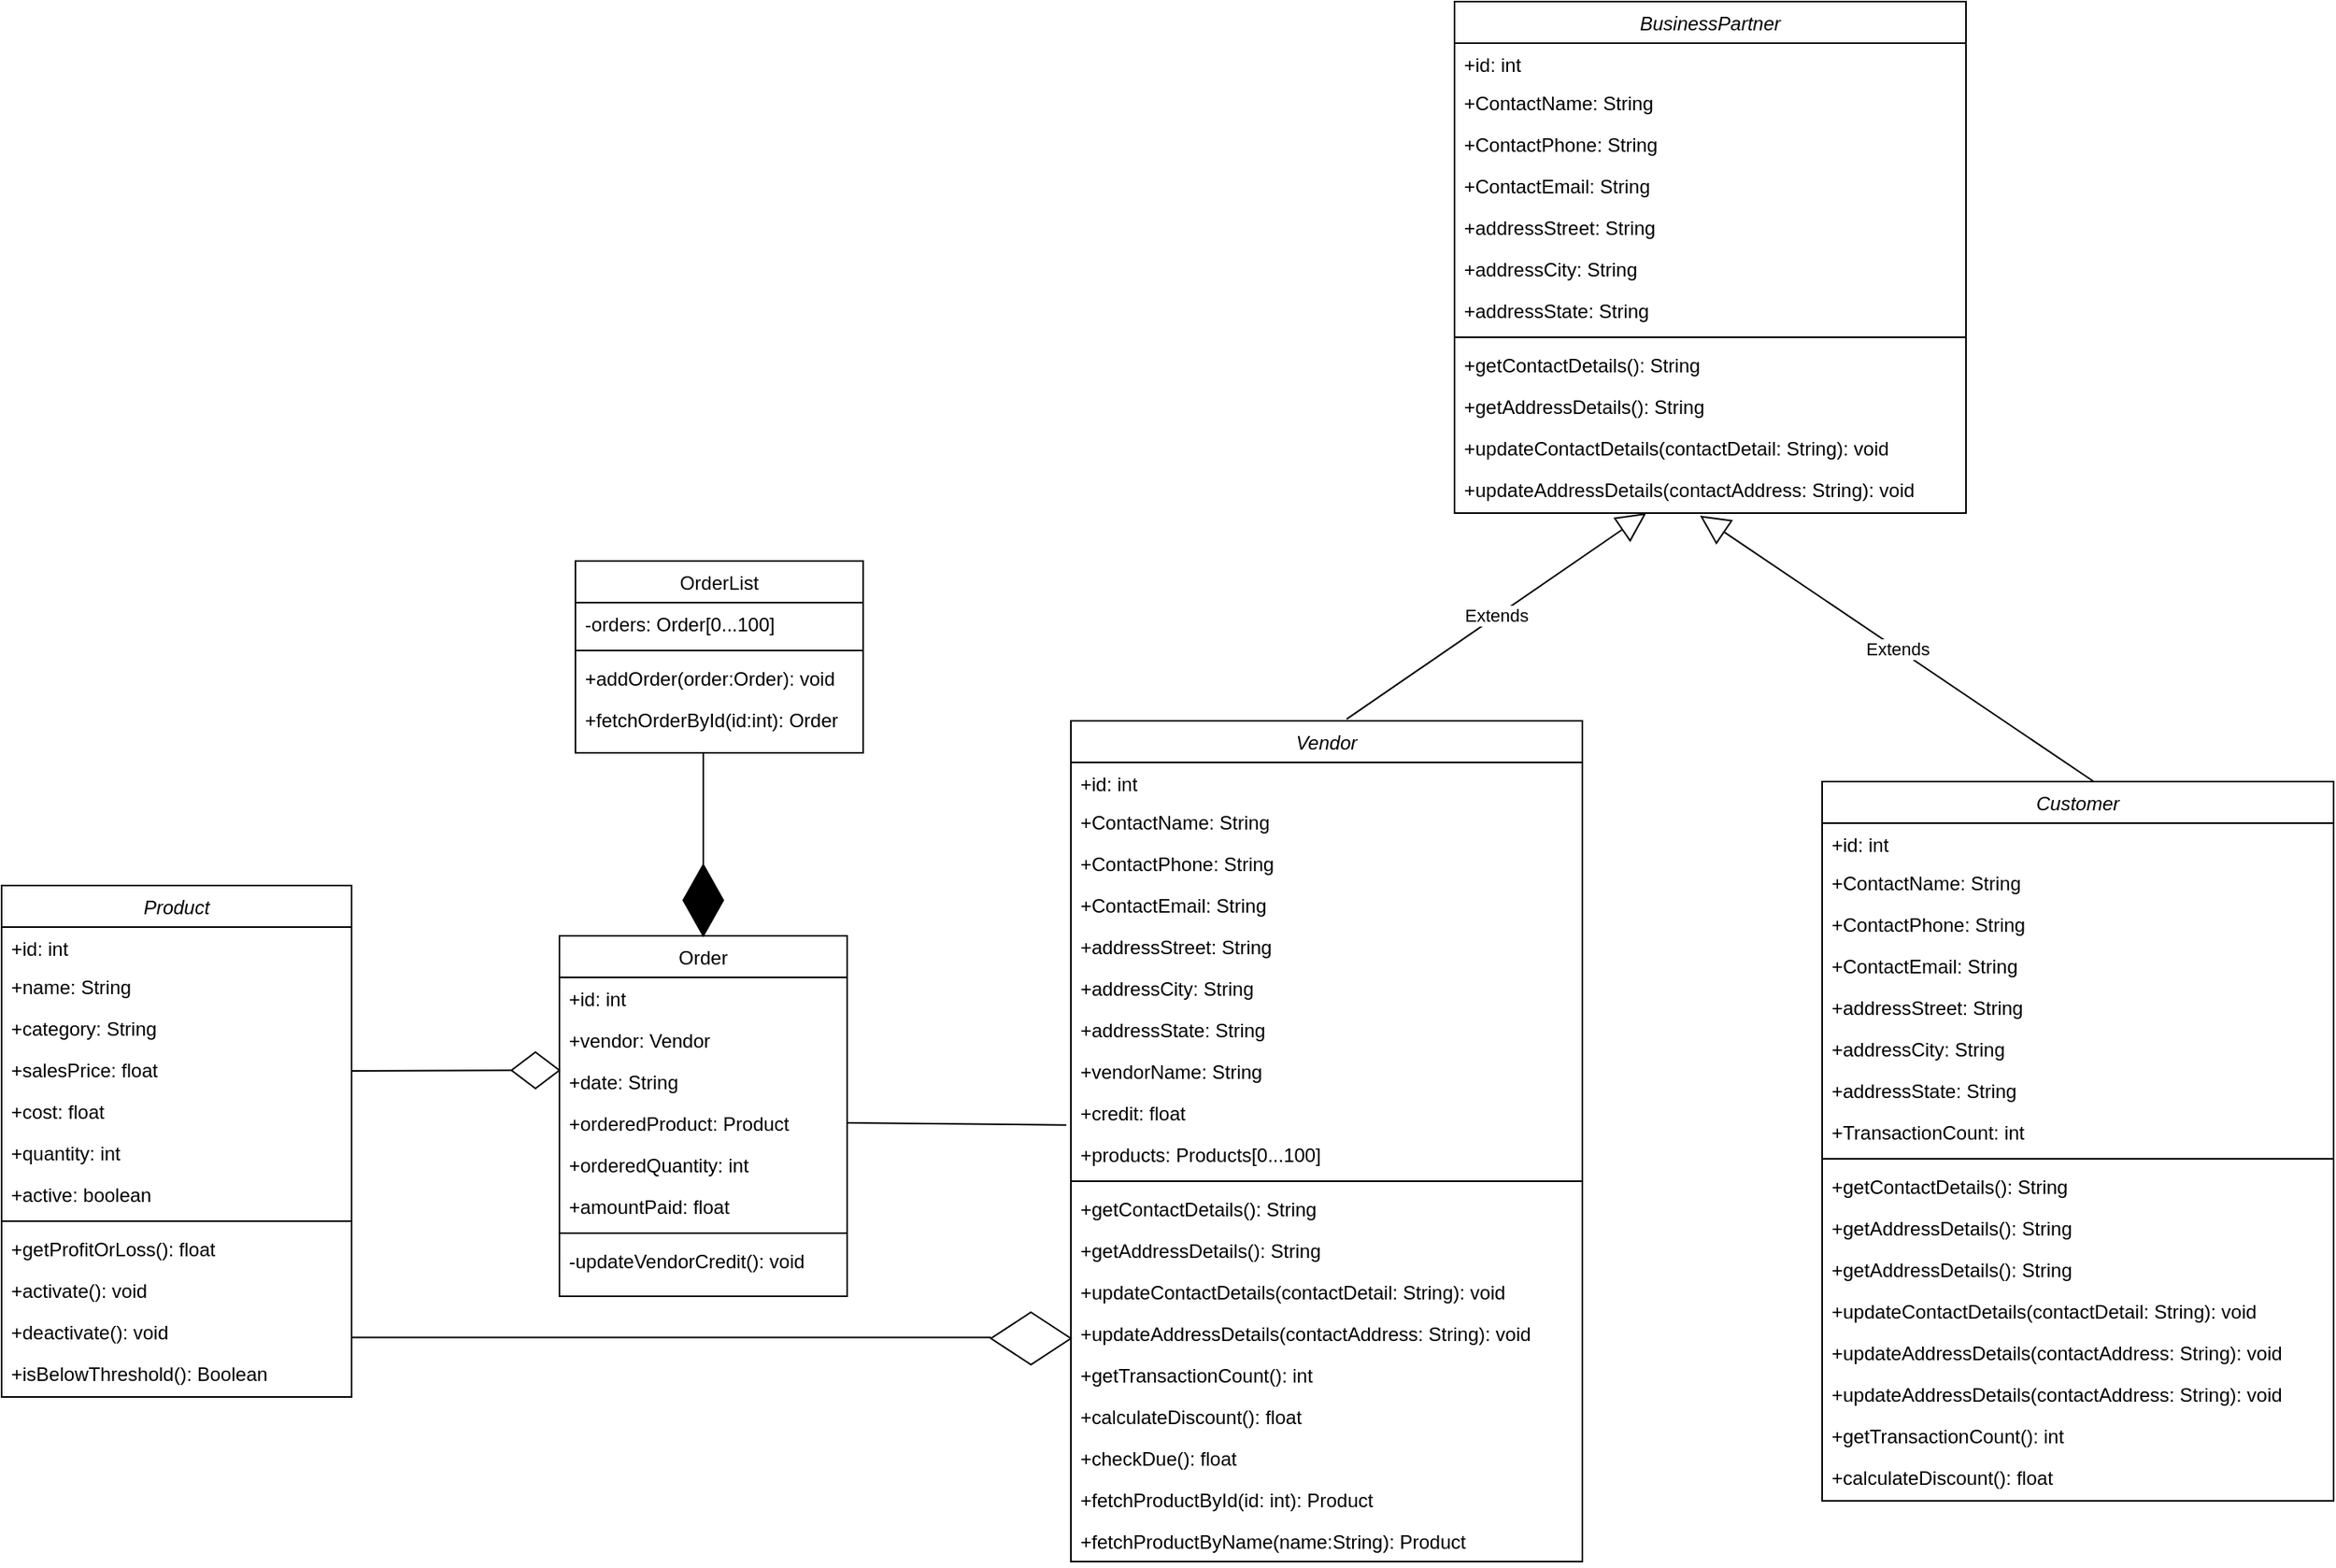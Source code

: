 <mxfile version="14.9.2" type="github">
  <diagram id="C5RBs43oDa-KdzZeNtuy" name="Page-1">
    <mxGraphModel dx="3597" dy="2374" grid="1" gridSize="10" guides="1" tooltips="1" connect="1" arrows="1" fold="1" page="1" pageScale="1" pageWidth="827" pageHeight="1169" math="0" shadow="0">
      <root>
        <mxCell id="WIyWlLk6GJQsqaUBKTNV-0" />
        <mxCell id="WIyWlLk6GJQsqaUBKTNV-1" parent="WIyWlLk6GJQsqaUBKTNV-0" />
        <mxCell id="zkfFHV4jXpPFQw0GAbJ--0" value="Customer" style="swimlane;fontStyle=2;align=center;verticalAlign=top;childLayout=stackLayout;horizontal=1;startSize=26;horizontalStack=0;resizeParent=1;resizeLast=0;collapsible=1;marginBottom=0;rounded=0;shadow=0;strokeWidth=1;" parent="WIyWlLk6GJQsqaUBKTNV-1" vertex="1">
          <mxGeometry x="630" y="348" width="320" height="450" as="geometry">
            <mxRectangle x="220" y="120" width="160" height="26" as="alternateBounds" />
          </mxGeometry>
        </mxCell>
        <mxCell id="zkfFHV4jXpPFQw0GAbJ--1" value="+id: int" style="text;align=left;verticalAlign=top;spacingLeft=4;spacingRight=4;overflow=hidden;rotatable=0;points=[[0,0.5],[1,0.5]];portConstraint=eastwest;" parent="zkfFHV4jXpPFQw0GAbJ--0" vertex="1">
          <mxGeometry y="26" width="320" height="24" as="geometry" />
        </mxCell>
        <mxCell id="zkfFHV4jXpPFQw0GAbJ--2" value="+ContactName: String" style="text;align=left;verticalAlign=top;spacingLeft=4;spacingRight=4;overflow=hidden;rotatable=0;points=[[0,0.5],[1,0.5]];portConstraint=eastwest;rounded=0;shadow=0;html=0;" parent="zkfFHV4jXpPFQw0GAbJ--0" vertex="1">
          <mxGeometry y="50" width="320" height="26" as="geometry" />
        </mxCell>
        <mxCell id="zkfFHV4jXpPFQw0GAbJ--3" value="+ContactPhone: String" style="text;align=left;verticalAlign=top;spacingLeft=4;spacingRight=4;overflow=hidden;rotatable=0;points=[[0,0.5],[1,0.5]];portConstraint=eastwest;rounded=0;shadow=0;html=0;" parent="zkfFHV4jXpPFQw0GAbJ--0" vertex="1">
          <mxGeometry y="76" width="320" height="26" as="geometry" />
        </mxCell>
        <mxCell id="1jLTOd4MKccKcx19Hee_-68" value="+ContactEmail: String" style="text;align=left;verticalAlign=top;spacingLeft=4;spacingRight=4;overflow=hidden;rotatable=0;points=[[0,0.5],[1,0.5]];portConstraint=eastwest;" parent="zkfFHV4jXpPFQw0GAbJ--0" vertex="1">
          <mxGeometry y="102" width="320" height="26" as="geometry" />
        </mxCell>
        <mxCell id="1jLTOd4MKccKcx19Hee_-69" value="+addressStreet: String" style="text;align=left;verticalAlign=top;spacingLeft=4;spacingRight=4;overflow=hidden;rotatable=0;points=[[0,0.5],[1,0.5]];portConstraint=eastwest;" parent="zkfFHV4jXpPFQw0GAbJ--0" vertex="1">
          <mxGeometry y="128" width="320" height="26" as="geometry" />
        </mxCell>
        <mxCell id="1jLTOd4MKccKcx19Hee_-70" value="+addressCity: String" style="text;align=left;verticalAlign=top;spacingLeft=4;spacingRight=4;overflow=hidden;rotatable=0;points=[[0,0.5],[1,0.5]];portConstraint=eastwest;" parent="zkfFHV4jXpPFQw0GAbJ--0" vertex="1">
          <mxGeometry y="154" width="320" height="26" as="geometry" />
        </mxCell>
        <mxCell id="1jLTOd4MKccKcx19Hee_-71" value="+addressState: String" style="text;align=left;verticalAlign=top;spacingLeft=4;spacingRight=4;overflow=hidden;rotatable=0;points=[[0,0.5],[1,0.5]];portConstraint=eastwest;" parent="zkfFHV4jXpPFQw0GAbJ--0" vertex="1">
          <mxGeometry y="180" width="320" height="26" as="geometry" />
        </mxCell>
        <mxCell id="1jLTOd4MKccKcx19Hee_-72" value="+TransactionCount: int" style="text;align=left;verticalAlign=top;spacingLeft=4;spacingRight=4;overflow=hidden;rotatable=0;points=[[0,0.5],[1,0.5]];portConstraint=eastwest;" parent="zkfFHV4jXpPFQw0GAbJ--0" vertex="1">
          <mxGeometry y="206" width="320" height="26" as="geometry" />
        </mxCell>
        <mxCell id="zkfFHV4jXpPFQw0GAbJ--4" value="" style="line;html=1;strokeWidth=1;align=left;verticalAlign=middle;spacingTop=-1;spacingLeft=3;spacingRight=3;rotatable=0;labelPosition=right;points=[];portConstraint=eastwest;" parent="zkfFHV4jXpPFQw0GAbJ--0" vertex="1">
          <mxGeometry y="232" width="320" height="8" as="geometry" />
        </mxCell>
        <mxCell id="zkfFHV4jXpPFQw0GAbJ--5" value="+getContactDetails(): String" style="text;align=left;verticalAlign=top;spacingLeft=4;spacingRight=4;overflow=hidden;rotatable=0;points=[[0,0.5],[1,0.5]];portConstraint=eastwest;" parent="zkfFHV4jXpPFQw0GAbJ--0" vertex="1">
          <mxGeometry y="240" width="320" height="26" as="geometry" />
        </mxCell>
        <mxCell id="1jLTOd4MKccKcx19Hee_-73" value="+getAddressDetails(): String" style="text;align=left;verticalAlign=top;spacingLeft=4;spacingRight=4;overflow=hidden;rotatable=0;points=[[0,0.5],[1,0.5]];portConstraint=eastwest;" parent="zkfFHV4jXpPFQw0GAbJ--0" vertex="1">
          <mxGeometry y="266" width="320" height="26" as="geometry" />
        </mxCell>
        <mxCell id="1jLTOd4MKccKcx19Hee_-74" value="+getAddressDetails(): String" style="text;align=left;verticalAlign=top;spacingLeft=4;spacingRight=4;overflow=hidden;rotatable=0;points=[[0,0.5],[1,0.5]];portConstraint=eastwest;" parent="zkfFHV4jXpPFQw0GAbJ--0" vertex="1">
          <mxGeometry y="292" width="320" height="26" as="geometry" />
        </mxCell>
        <mxCell id="1jLTOd4MKccKcx19Hee_-75" value="+updateContactDetails(contactDetail: String): void" style="text;align=left;verticalAlign=top;spacingLeft=4;spacingRight=4;overflow=hidden;rotatable=0;points=[[0,0.5],[1,0.5]];portConstraint=eastwest;" parent="zkfFHV4jXpPFQw0GAbJ--0" vertex="1">
          <mxGeometry y="318" width="320" height="26" as="geometry" />
        </mxCell>
        <mxCell id="1jLTOd4MKccKcx19Hee_-76" value="+updateAddressDetails(contactAddress: String): void" style="text;align=left;verticalAlign=top;spacingLeft=4;spacingRight=4;overflow=hidden;rotatable=0;points=[[0,0.5],[1,0.5]];portConstraint=eastwest;" parent="zkfFHV4jXpPFQw0GAbJ--0" vertex="1">
          <mxGeometry y="344" width="320" height="26" as="geometry" />
        </mxCell>
        <mxCell id="1jLTOd4MKccKcx19Hee_-77" value="+updateAddressDetails(contactAddress: String): void" style="text;align=left;verticalAlign=top;spacingLeft=4;spacingRight=4;overflow=hidden;rotatable=0;points=[[0,0.5],[1,0.5]];portConstraint=eastwest;" parent="zkfFHV4jXpPFQw0GAbJ--0" vertex="1">
          <mxGeometry y="370" width="320" height="26" as="geometry" />
        </mxCell>
        <mxCell id="1jLTOd4MKccKcx19Hee_-79" value="+getTransactionCount(): int" style="text;align=left;verticalAlign=top;spacingLeft=4;spacingRight=4;overflow=hidden;rotatable=0;points=[[0,0.5],[1,0.5]];portConstraint=eastwest;" parent="zkfFHV4jXpPFQw0GAbJ--0" vertex="1">
          <mxGeometry y="396" width="320" height="26" as="geometry" />
        </mxCell>
        <mxCell id="1jLTOd4MKccKcx19Hee_-80" value="+calculateDiscount(): float" style="text;align=left;verticalAlign=top;spacingLeft=4;spacingRight=4;overflow=hidden;rotatable=0;points=[[0,0.5],[1,0.5]];portConstraint=eastwest;" parent="zkfFHV4jXpPFQw0GAbJ--0" vertex="1">
          <mxGeometry y="422" width="320" height="26" as="geometry" />
        </mxCell>
        <mxCell id="zkfFHV4jXpPFQw0GAbJ--17" value="Order" style="swimlane;fontStyle=0;align=center;verticalAlign=top;childLayout=stackLayout;horizontal=1;startSize=26;horizontalStack=0;resizeParent=1;resizeLast=0;collapsible=1;marginBottom=0;rounded=0;shadow=0;strokeWidth=1;" parent="WIyWlLk6GJQsqaUBKTNV-1" vertex="1">
          <mxGeometry x="-160" y="444.5" width="180" height="225.5" as="geometry">
            <mxRectangle x="550" y="140" width="160" height="26" as="alternateBounds" />
          </mxGeometry>
        </mxCell>
        <mxCell id="zkfFHV4jXpPFQw0GAbJ--18" value="+id: int" style="text;align=left;verticalAlign=top;spacingLeft=4;spacingRight=4;overflow=hidden;rotatable=0;points=[[0,0.5],[1,0.5]];portConstraint=eastwest;" parent="zkfFHV4jXpPFQw0GAbJ--17" vertex="1">
          <mxGeometry y="26" width="180" height="26" as="geometry" />
        </mxCell>
        <mxCell id="zkfFHV4jXpPFQw0GAbJ--19" value="+vendor: Vendor" style="text;align=left;verticalAlign=top;spacingLeft=4;spacingRight=4;overflow=hidden;rotatable=0;points=[[0,0.5],[1,0.5]];portConstraint=eastwest;rounded=0;shadow=0;html=0;" parent="zkfFHV4jXpPFQw0GAbJ--17" vertex="1">
          <mxGeometry y="52" width="180" height="26" as="geometry" />
        </mxCell>
        <mxCell id="zkfFHV4jXpPFQw0GAbJ--20" value="+date: String" style="text;align=left;verticalAlign=top;spacingLeft=4;spacingRight=4;overflow=hidden;rotatable=0;points=[[0,0.5],[1,0.5]];portConstraint=eastwest;rounded=0;shadow=0;html=0;" parent="zkfFHV4jXpPFQw0GAbJ--17" vertex="1">
          <mxGeometry y="78" width="180" height="26" as="geometry" />
        </mxCell>
        <mxCell id="zkfFHV4jXpPFQw0GAbJ--21" value="+orderedProduct: Product" style="text;align=left;verticalAlign=top;spacingLeft=4;spacingRight=4;overflow=hidden;rotatable=0;points=[[0,0.5],[1,0.5]];portConstraint=eastwest;rounded=0;shadow=0;html=0;" parent="zkfFHV4jXpPFQw0GAbJ--17" vertex="1">
          <mxGeometry y="104" width="180" height="26" as="geometry" />
        </mxCell>
        <mxCell id="zkfFHV4jXpPFQw0GAbJ--22" value="+orderedQuantity: int" style="text;align=left;verticalAlign=top;spacingLeft=4;spacingRight=4;overflow=hidden;rotatable=0;points=[[0,0.5],[1,0.5]];portConstraint=eastwest;rounded=0;shadow=0;html=0;" parent="zkfFHV4jXpPFQw0GAbJ--17" vertex="1">
          <mxGeometry y="130" width="180" height="26" as="geometry" />
        </mxCell>
        <mxCell id="1jLTOd4MKccKcx19Hee_-81" value="+amountPaid: float" style="text;align=left;verticalAlign=top;spacingLeft=4;spacingRight=4;overflow=hidden;rotatable=0;points=[[0,0.5],[1,0.5]];portConstraint=eastwest;rounded=0;shadow=0;html=0;" parent="zkfFHV4jXpPFQw0GAbJ--17" vertex="1">
          <mxGeometry y="156" width="180" height="26" as="geometry" />
        </mxCell>
        <mxCell id="zkfFHV4jXpPFQw0GAbJ--23" value="" style="line;html=1;strokeWidth=1;align=left;verticalAlign=middle;spacingTop=-1;spacingLeft=3;spacingRight=3;rotatable=0;labelPosition=right;points=[];portConstraint=eastwest;" parent="zkfFHV4jXpPFQw0GAbJ--17" vertex="1">
          <mxGeometry y="182" width="180" height="8" as="geometry" />
        </mxCell>
        <mxCell id="zkfFHV4jXpPFQw0GAbJ--24" value="-updateVendorCredit(): void" style="text;align=left;verticalAlign=top;spacingLeft=4;spacingRight=4;overflow=hidden;rotatable=0;points=[[0,0.5],[1,0.5]];portConstraint=eastwest;" parent="zkfFHV4jXpPFQw0GAbJ--17" vertex="1">
          <mxGeometry y="190" width="180" height="26" as="geometry" />
        </mxCell>
        <mxCell id="1jLTOd4MKccKcx19Hee_-101" value="Vendor" style="swimlane;fontStyle=2;align=center;verticalAlign=top;childLayout=stackLayout;horizontal=1;startSize=26;horizontalStack=0;resizeParent=1;resizeLast=0;collapsible=1;marginBottom=0;rounded=0;shadow=0;strokeWidth=1;" parent="WIyWlLk6GJQsqaUBKTNV-1" vertex="1">
          <mxGeometry x="160" y="310" width="320" height="526" as="geometry">
            <mxRectangle x="220" y="120" width="160" height="26" as="alternateBounds" />
          </mxGeometry>
        </mxCell>
        <mxCell id="1jLTOd4MKccKcx19Hee_-102" value="+id: int" style="text;align=left;verticalAlign=top;spacingLeft=4;spacingRight=4;overflow=hidden;rotatable=0;points=[[0,0.5],[1,0.5]];portConstraint=eastwest;" parent="1jLTOd4MKccKcx19Hee_-101" vertex="1">
          <mxGeometry y="26" width="320" height="24" as="geometry" />
        </mxCell>
        <mxCell id="1jLTOd4MKccKcx19Hee_-103" value="+ContactName: String" style="text;align=left;verticalAlign=top;spacingLeft=4;spacingRight=4;overflow=hidden;rotatable=0;points=[[0,0.5],[1,0.5]];portConstraint=eastwest;rounded=0;shadow=0;html=0;" parent="1jLTOd4MKccKcx19Hee_-101" vertex="1">
          <mxGeometry y="50" width="320" height="26" as="geometry" />
        </mxCell>
        <mxCell id="1jLTOd4MKccKcx19Hee_-104" value="+ContactPhone: String" style="text;align=left;verticalAlign=top;spacingLeft=4;spacingRight=4;overflow=hidden;rotatable=0;points=[[0,0.5],[1,0.5]];portConstraint=eastwest;rounded=0;shadow=0;html=0;" parent="1jLTOd4MKccKcx19Hee_-101" vertex="1">
          <mxGeometry y="76" width="320" height="26" as="geometry" />
        </mxCell>
        <mxCell id="1jLTOd4MKccKcx19Hee_-105" value="+ContactEmail: String" style="text;align=left;verticalAlign=top;spacingLeft=4;spacingRight=4;overflow=hidden;rotatable=0;points=[[0,0.5],[1,0.5]];portConstraint=eastwest;" parent="1jLTOd4MKccKcx19Hee_-101" vertex="1">
          <mxGeometry y="102" width="320" height="26" as="geometry" />
        </mxCell>
        <mxCell id="1jLTOd4MKccKcx19Hee_-106" value="+addressStreet: String" style="text;align=left;verticalAlign=top;spacingLeft=4;spacingRight=4;overflow=hidden;rotatable=0;points=[[0,0.5],[1,0.5]];portConstraint=eastwest;" parent="1jLTOd4MKccKcx19Hee_-101" vertex="1">
          <mxGeometry y="128" width="320" height="26" as="geometry" />
        </mxCell>
        <mxCell id="1jLTOd4MKccKcx19Hee_-107" value="+addressCity: String" style="text;align=left;verticalAlign=top;spacingLeft=4;spacingRight=4;overflow=hidden;rotatable=0;points=[[0,0.5],[1,0.5]];portConstraint=eastwest;" parent="1jLTOd4MKccKcx19Hee_-101" vertex="1">
          <mxGeometry y="154" width="320" height="26" as="geometry" />
        </mxCell>
        <mxCell id="1jLTOd4MKccKcx19Hee_-108" value="+addressState: String" style="text;align=left;verticalAlign=top;spacingLeft=4;spacingRight=4;overflow=hidden;rotatable=0;points=[[0,0.5],[1,0.5]];portConstraint=eastwest;" parent="1jLTOd4MKccKcx19Hee_-101" vertex="1">
          <mxGeometry y="180" width="320" height="26" as="geometry" />
        </mxCell>
        <mxCell id="1jLTOd4MKccKcx19Hee_-119" value="+vendorName: String" style="text;align=left;verticalAlign=top;spacingLeft=4;spacingRight=4;overflow=hidden;rotatable=0;points=[[0,0.5],[1,0.5]];portConstraint=eastwest;" parent="1jLTOd4MKccKcx19Hee_-101" vertex="1">
          <mxGeometry y="206" width="320" height="26" as="geometry" />
        </mxCell>
        <mxCell id="1jLTOd4MKccKcx19Hee_-121" value="+credit: float" style="text;align=left;verticalAlign=top;spacingLeft=4;spacingRight=4;overflow=hidden;rotatable=0;points=[[0,0.5],[1,0.5]];portConstraint=eastwest;" parent="1jLTOd4MKccKcx19Hee_-101" vertex="1">
          <mxGeometry y="232" width="320" height="26" as="geometry" />
        </mxCell>
        <mxCell id="1jLTOd4MKccKcx19Hee_-120" value="+products: Products[0...100]" style="text;align=left;verticalAlign=top;spacingLeft=4;spacingRight=4;overflow=hidden;rotatable=0;points=[[0,0.5],[1,0.5]];portConstraint=eastwest;" parent="1jLTOd4MKccKcx19Hee_-101" vertex="1">
          <mxGeometry y="258" width="320" height="26" as="geometry" />
        </mxCell>
        <mxCell id="1jLTOd4MKccKcx19Hee_-110" value="" style="line;html=1;strokeWidth=1;align=left;verticalAlign=middle;spacingTop=-1;spacingLeft=3;spacingRight=3;rotatable=0;labelPosition=right;points=[];portConstraint=eastwest;" parent="1jLTOd4MKccKcx19Hee_-101" vertex="1">
          <mxGeometry y="284" width="320" height="8" as="geometry" />
        </mxCell>
        <mxCell id="1jLTOd4MKccKcx19Hee_-111" value="+getContactDetails(): String" style="text;align=left;verticalAlign=top;spacingLeft=4;spacingRight=4;overflow=hidden;rotatable=0;points=[[0,0.5],[1,0.5]];portConstraint=eastwest;" parent="1jLTOd4MKccKcx19Hee_-101" vertex="1">
          <mxGeometry y="292" width="320" height="26" as="geometry" />
        </mxCell>
        <mxCell id="1jLTOd4MKccKcx19Hee_-112" value="+getAddressDetails(): String" style="text;align=left;verticalAlign=top;spacingLeft=4;spacingRight=4;overflow=hidden;rotatable=0;points=[[0,0.5],[1,0.5]];portConstraint=eastwest;" parent="1jLTOd4MKccKcx19Hee_-101" vertex="1">
          <mxGeometry y="318" width="320" height="26" as="geometry" />
        </mxCell>
        <mxCell id="1jLTOd4MKccKcx19Hee_-114" value="+updateContactDetails(contactDetail: String): void" style="text;align=left;verticalAlign=top;spacingLeft=4;spacingRight=4;overflow=hidden;rotatable=0;points=[[0,0.5],[1,0.5]];portConstraint=eastwest;" parent="1jLTOd4MKccKcx19Hee_-101" vertex="1">
          <mxGeometry y="344" width="320" height="26" as="geometry" />
        </mxCell>
        <mxCell id="1jLTOd4MKccKcx19Hee_-115" value="+updateAddressDetails(contactAddress: String): void" style="text;align=left;verticalAlign=top;spacingLeft=4;spacingRight=4;overflow=hidden;rotatable=0;points=[[0,0.5],[1,0.5]];portConstraint=eastwest;" parent="1jLTOd4MKccKcx19Hee_-101" vertex="1">
          <mxGeometry y="370" width="320" height="26" as="geometry" />
        </mxCell>
        <mxCell id="1jLTOd4MKccKcx19Hee_-117" value="+getTransactionCount(): int" style="text;align=left;verticalAlign=top;spacingLeft=4;spacingRight=4;overflow=hidden;rotatable=0;points=[[0,0.5],[1,0.5]];portConstraint=eastwest;" parent="1jLTOd4MKccKcx19Hee_-101" vertex="1">
          <mxGeometry y="396" width="320" height="26" as="geometry" />
        </mxCell>
        <mxCell id="1jLTOd4MKccKcx19Hee_-118" value="+calculateDiscount(): float" style="text;align=left;verticalAlign=top;spacingLeft=4;spacingRight=4;overflow=hidden;rotatable=0;points=[[0,0.5],[1,0.5]];portConstraint=eastwest;" parent="1jLTOd4MKccKcx19Hee_-101" vertex="1">
          <mxGeometry y="422" width="320" height="26" as="geometry" />
        </mxCell>
        <mxCell id="1jLTOd4MKccKcx19Hee_-122" value="+checkDue(): float" style="text;align=left;verticalAlign=top;spacingLeft=4;spacingRight=4;overflow=hidden;rotatable=0;points=[[0,0.5],[1,0.5]];portConstraint=eastwest;" parent="1jLTOd4MKccKcx19Hee_-101" vertex="1">
          <mxGeometry y="448" width="320" height="26" as="geometry" />
        </mxCell>
        <mxCell id="1jLTOd4MKccKcx19Hee_-123" value="+fetchProductById(id: int): Product" style="text;align=left;verticalAlign=top;spacingLeft=4;spacingRight=4;overflow=hidden;rotatable=0;points=[[0,0.5],[1,0.5]];portConstraint=eastwest;" parent="1jLTOd4MKccKcx19Hee_-101" vertex="1">
          <mxGeometry y="474" width="320" height="26" as="geometry" />
        </mxCell>
        <mxCell id="1jLTOd4MKccKcx19Hee_-124" value="+fetchProductByName(name:String): Product" style="text;align=left;verticalAlign=top;spacingLeft=4;spacingRight=4;overflow=hidden;rotatable=0;points=[[0,0.5],[1,0.5]];portConstraint=eastwest;" parent="1jLTOd4MKccKcx19Hee_-101" vertex="1">
          <mxGeometry y="500" width="320" height="26" as="geometry" />
        </mxCell>
        <mxCell id="1jLTOd4MKccKcx19Hee_-125" value="OrderList" style="swimlane;fontStyle=0;align=center;verticalAlign=top;childLayout=stackLayout;horizontal=1;startSize=26;horizontalStack=0;resizeParent=1;resizeLast=0;collapsible=1;marginBottom=0;rounded=0;shadow=0;strokeWidth=1;" parent="WIyWlLk6GJQsqaUBKTNV-1" vertex="1">
          <mxGeometry x="-150" y="210" width="180" height="120" as="geometry">
            <mxRectangle x="550" y="140" width="160" height="26" as="alternateBounds" />
          </mxGeometry>
        </mxCell>
        <mxCell id="1jLTOd4MKccKcx19Hee_-126" value="-orders: Order[0...100]" style="text;align=left;verticalAlign=top;spacingLeft=4;spacingRight=4;overflow=hidden;rotatable=0;points=[[0,0.5],[1,0.5]];portConstraint=eastwest;" parent="1jLTOd4MKccKcx19Hee_-125" vertex="1">
          <mxGeometry y="26" width="180" height="26" as="geometry" />
        </mxCell>
        <mxCell id="1jLTOd4MKccKcx19Hee_-132" value="" style="line;html=1;strokeWidth=1;align=left;verticalAlign=middle;spacingTop=-1;spacingLeft=3;spacingRight=3;rotatable=0;labelPosition=right;points=[];portConstraint=eastwest;" parent="1jLTOd4MKccKcx19Hee_-125" vertex="1">
          <mxGeometry y="52" width="180" height="8" as="geometry" />
        </mxCell>
        <mxCell id="1jLTOd4MKccKcx19Hee_-133" value="+addOrder(order:Order): void" style="text;align=left;verticalAlign=top;spacingLeft=4;spacingRight=4;overflow=hidden;rotatable=0;points=[[0,0.5],[1,0.5]];portConstraint=eastwest;" parent="1jLTOd4MKccKcx19Hee_-125" vertex="1">
          <mxGeometry y="60" width="180" height="26" as="geometry" />
        </mxCell>
        <mxCell id="1jLTOd4MKccKcx19Hee_-134" value="+fetchOrderById(id:int): Order" style="text;align=left;verticalAlign=top;spacingLeft=4;spacingRight=4;overflow=hidden;rotatable=0;points=[[0,0.5],[1,0.5]];portConstraint=eastwest;" parent="1jLTOd4MKccKcx19Hee_-125" vertex="1">
          <mxGeometry y="86" width="180" height="26" as="geometry" />
        </mxCell>
        <mxCell id="1jLTOd4MKccKcx19Hee_-135" value="Product" style="swimlane;fontStyle=2;align=center;verticalAlign=top;childLayout=stackLayout;horizontal=1;startSize=26;horizontalStack=0;resizeParent=1;resizeLast=0;collapsible=1;marginBottom=0;rounded=0;shadow=0;strokeWidth=1;" parent="WIyWlLk6GJQsqaUBKTNV-1" vertex="1">
          <mxGeometry x="-509" y="413" width="219" height="320" as="geometry">
            <mxRectangle x="220" y="120" width="160" height="26" as="alternateBounds" />
          </mxGeometry>
        </mxCell>
        <mxCell id="1jLTOd4MKccKcx19Hee_-136" value="+id: int" style="text;align=left;verticalAlign=top;spacingLeft=4;spacingRight=4;overflow=hidden;rotatable=0;points=[[0,0.5],[1,0.5]];portConstraint=eastwest;" parent="1jLTOd4MKccKcx19Hee_-135" vertex="1">
          <mxGeometry y="26" width="219" height="24" as="geometry" />
        </mxCell>
        <mxCell id="1jLTOd4MKccKcx19Hee_-137" value="+name: String" style="text;align=left;verticalAlign=top;spacingLeft=4;spacingRight=4;overflow=hidden;rotatable=0;points=[[0,0.5],[1,0.5]];portConstraint=eastwest;rounded=0;shadow=0;html=0;" parent="1jLTOd4MKccKcx19Hee_-135" vertex="1">
          <mxGeometry y="50" width="219" height="26" as="geometry" />
        </mxCell>
        <mxCell id="1jLTOd4MKccKcx19Hee_-138" value="+category: String" style="text;align=left;verticalAlign=top;spacingLeft=4;spacingRight=4;overflow=hidden;rotatable=0;points=[[0,0.5],[1,0.5]];portConstraint=eastwest;rounded=0;shadow=0;html=0;" parent="1jLTOd4MKccKcx19Hee_-135" vertex="1">
          <mxGeometry y="76" width="219" height="26" as="geometry" />
        </mxCell>
        <mxCell id="1jLTOd4MKccKcx19Hee_-139" value="+salesPrice: float" style="text;align=left;verticalAlign=top;spacingLeft=4;spacingRight=4;overflow=hidden;rotatable=0;points=[[0,0.5],[1,0.5]];portConstraint=eastwest;" parent="1jLTOd4MKccKcx19Hee_-135" vertex="1">
          <mxGeometry y="102" width="219" height="26" as="geometry" />
        </mxCell>
        <mxCell id="1jLTOd4MKccKcx19Hee_-140" value="+cost: float" style="text;align=left;verticalAlign=top;spacingLeft=4;spacingRight=4;overflow=hidden;rotatable=0;points=[[0,0.5],[1,0.5]];portConstraint=eastwest;" parent="1jLTOd4MKccKcx19Hee_-135" vertex="1">
          <mxGeometry y="128" width="219" height="26" as="geometry" />
        </mxCell>
        <mxCell id="1jLTOd4MKccKcx19Hee_-141" value="+quantity: int" style="text;align=left;verticalAlign=top;spacingLeft=4;spacingRight=4;overflow=hidden;rotatable=0;points=[[0,0.5],[1,0.5]];portConstraint=eastwest;" parent="1jLTOd4MKccKcx19Hee_-135" vertex="1">
          <mxGeometry y="154" width="219" height="26" as="geometry" />
        </mxCell>
        <mxCell id="1jLTOd4MKccKcx19Hee_-142" value="+active: boolean" style="text;align=left;verticalAlign=top;spacingLeft=4;spacingRight=4;overflow=hidden;rotatable=0;points=[[0,0.5],[1,0.5]];portConstraint=eastwest;" parent="1jLTOd4MKccKcx19Hee_-135" vertex="1">
          <mxGeometry y="180" width="219" height="26" as="geometry" />
        </mxCell>
        <mxCell id="1jLTOd4MKccKcx19Hee_-146" value="" style="line;html=1;strokeWidth=1;align=left;verticalAlign=middle;spacingTop=-1;spacingLeft=3;spacingRight=3;rotatable=0;labelPosition=right;points=[];portConstraint=eastwest;" parent="1jLTOd4MKccKcx19Hee_-135" vertex="1">
          <mxGeometry y="206" width="219" height="8" as="geometry" />
        </mxCell>
        <mxCell id="1jLTOd4MKccKcx19Hee_-147" value="+getProfitOrLoss(): float" style="text;align=left;verticalAlign=top;spacingLeft=4;spacingRight=4;overflow=hidden;rotatable=0;points=[[0,0.5],[1,0.5]];portConstraint=eastwest;" parent="1jLTOd4MKccKcx19Hee_-135" vertex="1">
          <mxGeometry y="214" width="219" height="26" as="geometry" />
        </mxCell>
        <mxCell id="1jLTOd4MKccKcx19Hee_-148" value="+activate(): void" style="text;align=left;verticalAlign=top;spacingLeft=4;spacingRight=4;overflow=hidden;rotatable=0;points=[[0,0.5],[1,0.5]];portConstraint=eastwest;" parent="1jLTOd4MKccKcx19Hee_-135" vertex="1">
          <mxGeometry y="240" width="219" height="26" as="geometry" />
        </mxCell>
        <mxCell id="1jLTOd4MKccKcx19Hee_-149" value="+deactivate(): void" style="text;align=left;verticalAlign=top;spacingLeft=4;spacingRight=4;overflow=hidden;rotatable=0;points=[[0,0.5],[1,0.5]];portConstraint=eastwest;" parent="1jLTOd4MKccKcx19Hee_-135" vertex="1">
          <mxGeometry y="266" width="219" height="26" as="geometry" />
        </mxCell>
        <mxCell id="1jLTOd4MKccKcx19Hee_-150" value="+isBelowThreshold(): Boolean" style="text;align=left;verticalAlign=top;spacingLeft=4;spacingRight=4;overflow=hidden;rotatable=0;points=[[0,0.5],[1,0.5]];portConstraint=eastwest;" parent="1jLTOd4MKccKcx19Hee_-135" vertex="1">
          <mxGeometry y="292" width="219" height="26" as="geometry" />
        </mxCell>
        <mxCell id="1jLTOd4MKccKcx19Hee_-156" value="BusinessPartner" style="swimlane;fontStyle=2;align=center;verticalAlign=top;childLayout=stackLayout;horizontal=1;startSize=26;horizontalStack=0;resizeParent=1;resizeLast=0;collapsible=1;marginBottom=0;rounded=0;shadow=0;strokeWidth=1;" parent="WIyWlLk6GJQsqaUBKTNV-1" vertex="1">
          <mxGeometry x="400" y="-140" width="320" height="320" as="geometry">
            <mxRectangle x="220" y="120" width="160" height="26" as="alternateBounds" />
          </mxGeometry>
        </mxCell>
        <mxCell id="1jLTOd4MKccKcx19Hee_-157" value="+id: int" style="text;align=left;verticalAlign=top;spacingLeft=4;spacingRight=4;overflow=hidden;rotatable=0;points=[[0,0.5],[1,0.5]];portConstraint=eastwest;" parent="1jLTOd4MKccKcx19Hee_-156" vertex="1">
          <mxGeometry y="26" width="320" height="24" as="geometry" />
        </mxCell>
        <mxCell id="1jLTOd4MKccKcx19Hee_-158" value="+ContactName: String" style="text;align=left;verticalAlign=top;spacingLeft=4;spacingRight=4;overflow=hidden;rotatable=0;points=[[0,0.5],[1,0.5]];portConstraint=eastwest;rounded=0;shadow=0;html=0;" parent="1jLTOd4MKccKcx19Hee_-156" vertex="1">
          <mxGeometry y="50" width="320" height="26" as="geometry" />
        </mxCell>
        <mxCell id="1jLTOd4MKccKcx19Hee_-159" value="+ContactPhone: String" style="text;align=left;verticalAlign=top;spacingLeft=4;spacingRight=4;overflow=hidden;rotatable=0;points=[[0,0.5],[1,0.5]];portConstraint=eastwest;rounded=0;shadow=0;html=0;" parent="1jLTOd4MKccKcx19Hee_-156" vertex="1">
          <mxGeometry y="76" width="320" height="26" as="geometry" />
        </mxCell>
        <mxCell id="1jLTOd4MKccKcx19Hee_-160" value="+ContactEmail: String" style="text;align=left;verticalAlign=top;spacingLeft=4;spacingRight=4;overflow=hidden;rotatable=0;points=[[0,0.5],[1,0.5]];portConstraint=eastwest;" parent="1jLTOd4MKccKcx19Hee_-156" vertex="1">
          <mxGeometry y="102" width="320" height="26" as="geometry" />
        </mxCell>
        <mxCell id="1jLTOd4MKccKcx19Hee_-161" value="+addressStreet: String" style="text;align=left;verticalAlign=top;spacingLeft=4;spacingRight=4;overflow=hidden;rotatable=0;points=[[0,0.5],[1,0.5]];portConstraint=eastwest;" parent="1jLTOd4MKccKcx19Hee_-156" vertex="1">
          <mxGeometry y="128" width="320" height="26" as="geometry" />
        </mxCell>
        <mxCell id="1jLTOd4MKccKcx19Hee_-162" value="+addressCity: String" style="text;align=left;verticalAlign=top;spacingLeft=4;spacingRight=4;overflow=hidden;rotatable=0;points=[[0,0.5],[1,0.5]];portConstraint=eastwest;" parent="1jLTOd4MKccKcx19Hee_-156" vertex="1">
          <mxGeometry y="154" width="320" height="26" as="geometry" />
        </mxCell>
        <mxCell id="1jLTOd4MKccKcx19Hee_-163" value="+addressState: String" style="text;align=left;verticalAlign=top;spacingLeft=4;spacingRight=4;overflow=hidden;rotatable=0;points=[[0,0.5],[1,0.5]];portConstraint=eastwest;" parent="1jLTOd4MKccKcx19Hee_-156" vertex="1">
          <mxGeometry y="180" width="320" height="26" as="geometry" />
        </mxCell>
        <mxCell id="1jLTOd4MKccKcx19Hee_-167" value="" style="line;html=1;strokeWidth=1;align=left;verticalAlign=middle;spacingTop=-1;spacingLeft=3;spacingRight=3;rotatable=0;labelPosition=right;points=[];portConstraint=eastwest;" parent="1jLTOd4MKccKcx19Hee_-156" vertex="1">
          <mxGeometry y="206" width="320" height="8" as="geometry" />
        </mxCell>
        <mxCell id="1jLTOd4MKccKcx19Hee_-168" value="+getContactDetails(): String" style="text;align=left;verticalAlign=top;spacingLeft=4;spacingRight=4;overflow=hidden;rotatable=0;points=[[0,0.5],[1,0.5]];portConstraint=eastwest;" parent="1jLTOd4MKccKcx19Hee_-156" vertex="1">
          <mxGeometry y="214" width="320" height="26" as="geometry" />
        </mxCell>
        <mxCell id="1jLTOd4MKccKcx19Hee_-169" value="+getAddressDetails(): String" style="text;align=left;verticalAlign=top;spacingLeft=4;spacingRight=4;overflow=hidden;rotatable=0;points=[[0,0.5],[1,0.5]];portConstraint=eastwest;" parent="1jLTOd4MKccKcx19Hee_-156" vertex="1">
          <mxGeometry y="240" width="320" height="26" as="geometry" />
        </mxCell>
        <mxCell id="1jLTOd4MKccKcx19Hee_-170" value="+updateContactDetails(contactDetail: String): void" style="text;align=left;verticalAlign=top;spacingLeft=4;spacingRight=4;overflow=hidden;rotatable=0;points=[[0,0.5],[1,0.5]];portConstraint=eastwest;" parent="1jLTOd4MKccKcx19Hee_-156" vertex="1">
          <mxGeometry y="266" width="320" height="26" as="geometry" />
        </mxCell>
        <mxCell id="1jLTOd4MKccKcx19Hee_-171" value="+updateAddressDetails(contactAddress: String): void" style="text;align=left;verticalAlign=top;spacingLeft=4;spacingRight=4;overflow=hidden;rotatable=0;points=[[0,0.5],[1,0.5]];portConstraint=eastwest;" parent="1jLTOd4MKccKcx19Hee_-156" vertex="1">
          <mxGeometry y="292" width="320" height="26" as="geometry" />
        </mxCell>
        <mxCell id="vxUyyfXjvFtF9jJ3C_bF-2" value="" style="rhombus;whiteSpace=wrap;html=1;" vertex="1" parent="WIyWlLk6GJQsqaUBKTNV-1">
          <mxGeometry x="-190" y="517.25" width="30" height="22.75" as="geometry" />
        </mxCell>
        <mxCell id="vxUyyfXjvFtF9jJ3C_bF-3" value="" style="endArrow=none;html=1;entryX=0;entryY=0.5;entryDx=0;entryDy=0;" edge="1" parent="WIyWlLk6GJQsqaUBKTNV-1" target="vxUyyfXjvFtF9jJ3C_bF-2">
          <mxGeometry width="50" height="50" relative="1" as="geometry">
            <mxPoint x="-290" y="529" as="sourcePoint" />
            <mxPoint x="-200" y="529" as="targetPoint" />
          </mxGeometry>
        </mxCell>
        <mxCell id="vxUyyfXjvFtF9jJ3C_bF-4" value="" style="endArrow=none;html=1;" edge="1" parent="WIyWlLk6GJQsqaUBKTNV-1">
          <mxGeometry width="50" height="50" relative="1" as="geometry">
            <mxPoint x="-290" y="695.79" as="sourcePoint" />
            <mxPoint x="110" y="695.79" as="targetPoint" />
          </mxGeometry>
        </mxCell>
        <mxCell id="vxUyyfXjvFtF9jJ3C_bF-6" value="" style="rhombus;whiteSpace=wrap;html=1;" vertex="1" parent="WIyWlLk6GJQsqaUBKTNV-1">
          <mxGeometry x="110" y="680" width="50" height="32.75" as="geometry" />
        </mxCell>
        <mxCell id="vxUyyfXjvFtF9jJ3C_bF-8" value="" style="endArrow=none;html=1;exitX=1;exitY=0.5;exitDx=0;exitDy=0;entryX=-0.009;entryY=0.801;entryDx=0;entryDy=0;entryPerimeter=0;" edge="1" parent="WIyWlLk6GJQsqaUBKTNV-1" source="zkfFHV4jXpPFQw0GAbJ--21" target="1jLTOd4MKccKcx19Hee_-121">
          <mxGeometry width="50" height="50" relative="1" as="geometry">
            <mxPoint x="50" y="570" as="sourcePoint" />
            <mxPoint x="150" y="562" as="targetPoint" />
          </mxGeometry>
        </mxCell>
        <mxCell id="vxUyyfXjvFtF9jJ3C_bF-9" value="Extends" style="endArrow=block;endSize=16;endFill=0;html=1;exitX=0.539;exitY=-0.002;exitDx=0;exitDy=0;exitPerimeter=0;" edge="1" parent="WIyWlLk6GJQsqaUBKTNV-1" source="1jLTOd4MKccKcx19Hee_-101">
          <mxGeometry width="160" relative="1" as="geometry">
            <mxPoint x="320" y="240" as="sourcePoint" />
            <mxPoint x="520" y="180" as="targetPoint" />
          </mxGeometry>
        </mxCell>
        <mxCell id="vxUyyfXjvFtF9jJ3C_bF-10" value="Extends" style="endArrow=block;endSize=16;endFill=0;html=1;entryX=0.48;entryY=1.14;entryDx=0;entryDy=0;entryPerimeter=0;" edge="1" parent="WIyWlLk6GJQsqaUBKTNV-1" target="1jLTOd4MKccKcx19Hee_-171">
          <mxGeometry width="160" relative="1" as="geometry">
            <mxPoint x="800" y="348" as="sourcePoint" />
            <mxPoint x="787.52" y="219.05" as="targetPoint" />
          </mxGeometry>
        </mxCell>
        <mxCell id="vxUyyfXjvFtF9jJ3C_bF-14" value="" style="endArrow=none;html=1;" edge="1" parent="WIyWlLk6GJQsqaUBKTNV-1">
          <mxGeometry width="50" height="50" relative="1" as="geometry">
            <mxPoint x="-70" y="330" as="sourcePoint" />
            <mxPoint x="-70" y="410" as="targetPoint" />
          </mxGeometry>
        </mxCell>
        <mxCell id="vxUyyfXjvFtF9jJ3C_bF-15" value="" style="rhombus;whiteSpace=wrap;html=1;fillColor=#000000;" vertex="1" parent="WIyWlLk6GJQsqaUBKTNV-1">
          <mxGeometry x="-82.5" y="400" width="25" height="44.5" as="geometry" />
        </mxCell>
      </root>
    </mxGraphModel>
  </diagram>
</mxfile>
